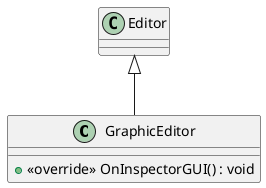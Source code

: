 @startuml
class GraphicEditor {
    + <<override>> OnInspectorGUI() : void
}
Editor <|-- GraphicEditor
@enduml
